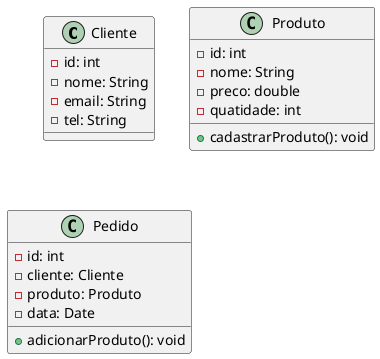@startuml Diagrama

class Cliente {
    - id: int
    - nome: String
    - email: String
    - tel: String
}

class Produto {
    - id: int
    - nome: String
    - preco: double
    - quatidade: int
    + cadastrarProduto(): void
}

class Pedido {
    - id: int
    - cliente: Cliente
    - produto: Produto
    - data: Date
    + adicionarProduto(): void
}